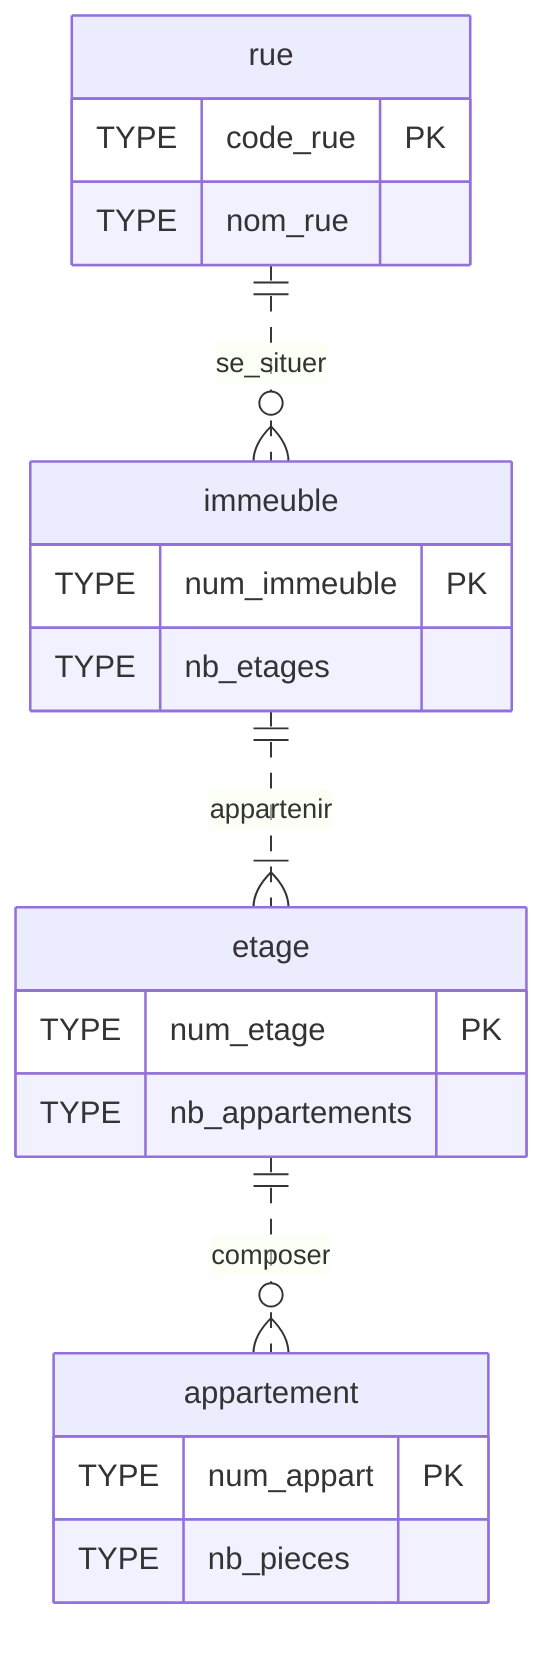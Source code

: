 erDiagram
  %% Generated by Mocodo 4.0.0
  appartement {
    TYPE num_appart PK
    TYPE nb_pieces
  }
  etage {
    TYPE num_etage PK
    TYPE nb_appartements
  }
  immeuble {
    TYPE num_immeuble PK
    TYPE nb_etages
  }
  rue {
    TYPE code_rue PK
    TYPE nom_rue
  }
  etage ||..o{ appartement: composer
  immeuble ||..|{ etage: appartenir
  rue ||..o{ immeuble: se_situer